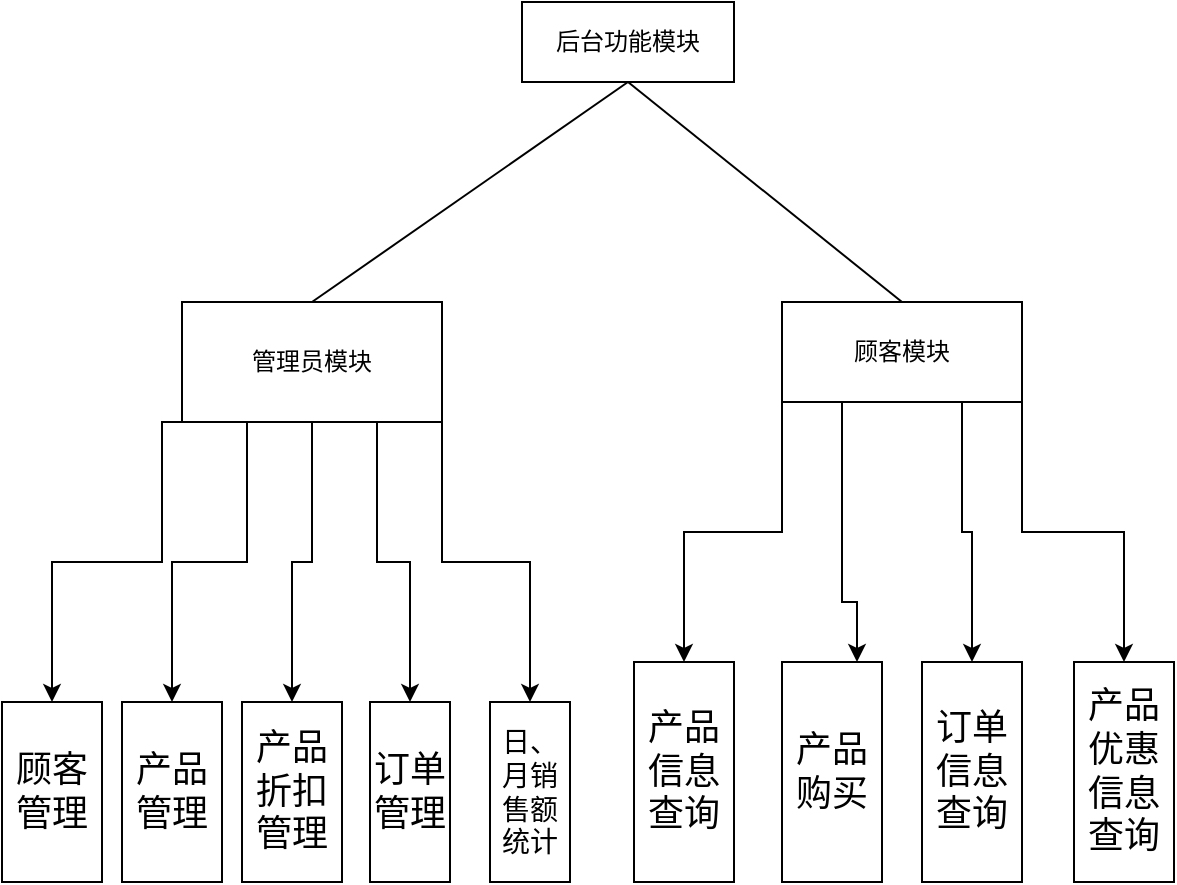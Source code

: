 <mxfile version="14.1.7" type="github">
  <diagram id="96aYwJWDzOBhME4xVaL_" name="Page-1">
    <mxGraphModel dx="1192" dy="495" grid="1" gridSize="10" guides="1" tooltips="1" connect="1" arrows="1" fold="1" page="1" pageScale="1" pageWidth="827" pageHeight="1169" math="0" shadow="0">
      <root>
        <mxCell id="0" />
        <mxCell id="1" parent="0" />
        <mxCell id="oK0fGmxJK0vOrvhZGqwX-1" value="后台功能模块" style="rounded=0;whiteSpace=wrap;html=1;" vertex="1" parent="1">
          <mxGeometry x="430" y="120" width="106" height="40" as="geometry" />
        </mxCell>
        <mxCell id="oK0fGmxJK0vOrvhZGqwX-32" style="edgeStyle=orthogonalEdgeStyle;rounded=0;orthogonalLoop=1;jettySize=auto;html=1;exitX=0;exitY=1;exitDx=0;exitDy=0;entryX=0;entryY=0.5;entryDx=0;entryDy=0;" edge="1" parent="1" source="oK0fGmxJK0vOrvhZGqwX-2" target="oK0fGmxJK0vOrvhZGqwX-16">
          <mxGeometry relative="1" as="geometry">
            <Array as="points">
              <mxPoint x="250" y="330" />
              <mxPoint x="250" y="400" />
              <mxPoint x="195" y="400" />
            </Array>
          </mxGeometry>
        </mxCell>
        <mxCell id="oK0fGmxJK0vOrvhZGqwX-34" style="edgeStyle=orthogonalEdgeStyle;rounded=0;orthogonalLoop=1;jettySize=auto;html=1;exitX=0.25;exitY=1;exitDx=0;exitDy=0;" edge="1" parent="1" source="oK0fGmxJK0vOrvhZGqwX-2" target="oK0fGmxJK0vOrvhZGqwX-15">
          <mxGeometry relative="1" as="geometry" />
        </mxCell>
        <mxCell id="oK0fGmxJK0vOrvhZGqwX-35" style="edgeStyle=orthogonalEdgeStyle;rounded=0;orthogonalLoop=1;jettySize=auto;html=1;exitX=0.5;exitY=1;exitDx=0;exitDy=0;" edge="1" parent="1" source="oK0fGmxJK0vOrvhZGqwX-2" target="oK0fGmxJK0vOrvhZGqwX-14">
          <mxGeometry relative="1" as="geometry" />
        </mxCell>
        <mxCell id="oK0fGmxJK0vOrvhZGqwX-36" style="edgeStyle=orthogonalEdgeStyle;rounded=0;orthogonalLoop=1;jettySize=auto;html=1;exitX=0.75;exitY=1;exitDx=0;exitDy=0;" edge="1" parent="1" source="oK0fGmxJK0vOrvhZGqwX-2" target="oK0fGmxJK0vOrvhZGqwX-17">
          <mxGeometry relative="1" as="geometry" />
        </mxCell>
        <mxCell id="oK0fGmxJK0vOrvhZGqwX-37" style="edgeStyle=orthogonalEdgeStyle;rounded=0;orthogonalLoop=1;jettySize=auto;html=1;exitX=1;exitY=1;exitDx=0;exitDy=0;" edge="1" parent="1" source="oK0fGmxJK0vOrvhZGqwX-2" target="oK0fGmxJK0vOrvhZGqwX-13">
          <mxGeometry relative="1" as="geometry" />
        </mxCell>
        <mxCell id="oK0fGmxJK0vOrvhZGqwX-2" value="管理员模块" style="rounded=0;whiteSpace=wrap;html=1;" vertex="1" parent="1">
          <mxGeometry x="260" y="270" width="130" height="60" as="geometry" />
        </mxCell>
        <mxCell id="oK0fGmxJK0vOrvhZGqwX-43" style="edgeStyle=orthogonalEdgeStyle;rounded=0;orthogonalLoop=1;jettySize=auto;html=1;exitX=0;exitY=1;exitDx=0;exitDy=0;" edge="1" parent="1" source="oK0fGmxJK0vOrvhZGqwX-3" target="oK0fGmxJK0vOrvhZGqwX-39">
          <mxGeometry relative="1" as="geometry" />
        </mxCell>
        <mxCell id="oK0fGmxJK0vOrvhZGqwX-44" style="edgeStyle=orthogonalEdgeStyle;rounded=0;orthogonalLoop=1;jettySize=auto;html=1;exitX=0.25;exitY=1;exitDx=0;exitDy=0;entryX=0;entryY=0.25;entryDx=0;entryDy=0;" edge="1" parent="1" source="oK0fGmxJK0vOrvhZGqwX-3" target="oK0fGmxJK0vOrvhZGqwX-40">
          <mxGeometry relative="1" as="geometry">
            <Array as="points">
              <mxPoint x="590" y="420" />
              <mxPoint x="598" y="420" />
            </Array>
          </mxGeometry>
        </mxCell>
        <mxCell id="oK0fGmxJK0vOrvhZGqwX-45" style="edgeStyle=orthogonalEdgeStyle;rounded=0;orthogonalLoop=1;jettySize=auto;html=1;exitX=0.75;exitY=1;exitDx=0;exitDy=0;entryX=0;entryY=0.5;entryDx=0;entryDy=0;" edge="1" parent="1" source="oK0fGmxJK0vOrvhZGqwX-3" target="oK0fGmxJK0vOrvhZGqwX-41">
          <mxGeometry relative="1" as="geometry" />
        </mxCell>
        <mxCell id="oK0fGmxJK0vOrvhZGqwX-46" style="edgeStyle=orthogonalEdgeStyle;rounded=0;orthogonalLoop=1;jettySize=auto;html=1;exitX=1;exitY=1;exitDx=0;exitDy=0;entryX=0;entryY=0.5;entryDx=0;entryDy=0;" edge="1" parent="1" source="oK0fGmxJK0vOrvhZGqwX-3" target="oK0fGmxJK0vOrvhZGqwX-42">
          <mxGeometry relative="1" as="geometry" />
        </mxCell>
        <mxCell id="oK0fGmxJK0vOrvhZGqwX-3" value="顾客模块" style="rounded=0;whiteSpace=wrap;html=1;" vertex="1" parent="1">
          <mxGeometry x="560" y="270" width="120" height="50" as="geometry" />
        </mxCell>
        <mxCell id="oK0fGmxJK0vOrvhZGqwX-5" value="" style="endArrow=none;html=1;exitX=0.5;exitY=1;exitDx=0;exitDy=0;entryX=0.5;entryY=0;entryDx=0;entryDy=0;" edge="1" parent="1" source="oK0fGmxJK0vOrvhZGqwX-1" target="oK0fGmxJK0vOrvhZGqwX-3">
          <mxGeometry width="50" height="50" relative="1" as="geometry">
            <mxPoint x="430" y="430" as="sourcePoint" />
            <mxPoint x="480" y="380" as="targetPoint" />
          </mxGeometry>
        </mxCell>
        <mxCell id="oK0fGmxJK0vOrvhZGqwX-6" value="" style="endArrow=none;html=1;entryX=0.5;entryY=1;entryDx=0;entryDy=0;exitX=0.5;exitY=0;exitDx=0;exitDy=0;" edge="1" parent="1" source="oK0fGmxJK0vOrvhZGqwX-2" target="oK0fGmxJK0vOrvhZGqwX-1">
          <mxGeometry width="50" height="50" relative="1" as="geometry">
            <mxPoint x="430" y="430" as="sourcePoint" />
            <mxPoint x="480" y="380" as="targetPoint" />
          </mxGeometry>
        </mxCell>
        <mxCell id="oK0fGmxJK0vOrvhZGqwX-13" value="&lt;font style=&quot;font-size: 14px&quot;&gt;日、月销售额统计&lt;/font&gt;" style="rounded=0;whiteSpace=wrap;html=1;direction=south;" vertex="1" parent="1">
          <mxGeometry x="414" y="470" width="40" height="90" as="geometry" />
        </mxCell>
        <mxCell id="oK0fGmxJK0vOrvhZGqwX-14" value="&lt;font style=&quot;font-size: 18px&quot;&gt;产品折扣管理&lt;/font&gt;" style="rounded=0;whiteSpace=wrap;html=1;direction=south;" vertex="1" parent="1">
          <mxGeometry x="290" y="470" width="50" height="90" as="geometry" />
        </mxCell>
        <mxCell id="oK0fGmxJK0vOrvhZGqwX-15" value="&lt;font style=&quot;font-size: 18px&quot;&gt;产品管理&lt;/font&gt;" style="rounded=0;whiteSpace=wrap;html=1;direction=south;" vertex="1" parent="1">
          <mxGeometry x="230" y="470" width="50" height="90" as="geometry" />
        </mxCell>
        <mxCell id="oK0fGmxJK0vOrvhZGqwX-16" value="&lt;font style=&quot;font-size: 18px&quot;&gt;顾客管理&lt;/font&gt;" style="rounded=0;whiteSpace=wrap;html=1;direction=south;" vertex="1" parent="1">
          <mxGeometry x="170" y="470" width="50" height="90" as="geometry" />
        </mxCell>
        <mxCell id="oK0fGmxJK0vOrvhZGqwX-17" value="&lt;font style=&quot;font-size: 18px&quot;&gt;订单&lt;br&gt;管理&lt;/font&gt;" style="rounded=0;whiteSpace=wrap;html=1;direction=south;align=left;" vertex="1" parent="1">
          <mxGeometry x="354" y="470" width="40" height="90" as="geometry" />
        </mxCell>
        <mxCell id="oK0fGmxJK0vOrvhZGqwX-39" value="&lt;font style=&quot;font-size: 18px&quot;&gt;产品信息查询&lt;/font&gt;" style="rounded=0;whiteSpace=wrap;html=1;direction=south;" vertex="1" parent="1">
          <mxGeometry x="486" y="450" width="50" height="110" as="geometry" />
        </mxCell>
        <mxCell id="oK0fGmxJK0vOrvhZGqwX-40" value="&lt;font style=&quot;font-size: 18px&quot;&gt;产品购买&lt;/font&gt;" style="rounded=0;whiteSpace=wrap;html=1;direction=south;" vertex="1" parent="1">
          <mxGeometry x="560" y="450" width="50" height="110" as="geometry" />
        </mxCell>
        <mxCell id="oK0fGmxJK0vOrvhZGqwX-41" value="&lt;font style=&quot;font-size: 18px&quot;&gt;订单信息查询&lt;/font&gt;" style="rounded=0;whiteSpace=wrap;html=1;direction=south;" vertex="1" parent="1">
          <mxGeometry x="630" y="450" width="50" height="110" as="geometry" />
        </mxCell>
        <mxCell id="oK0fGmxJK0vOrvhZGqwX-42" value="&lt;font style=&quot;font-size: 18px&quot;&gt;产品优惠信息查询&lt;/font&gt;" style="rounded=0;whiteSpace=wrap;html=1;direction=south;" vertex="1" parent="1">
          <mxGeometry x="706" y="450" width="50" height="110" as="geometry" />
        </mxCell>
      </root>
    </mxGraphModel>
  </diagram>
</mxfile>
